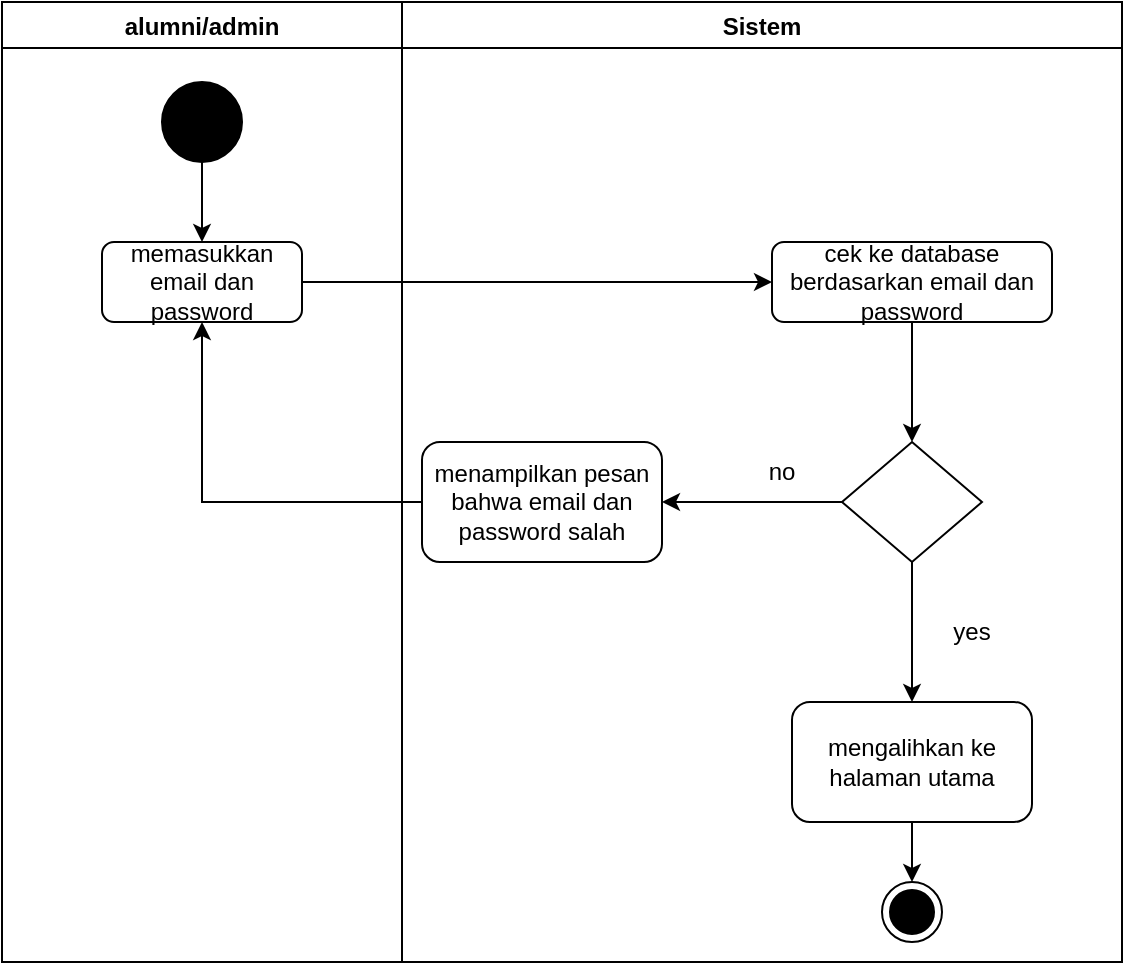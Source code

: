 <mxfile version="20.0.4" type="github">
  <diagram id="P_5Exqcinh2wY1HSjJye" name="Page-1">
    <mxGraphModel dx="828" dy="483" grid="1" gridSize="10" guides="1" tooltips="1" connect="1" arrows="1" fold="1" page="1" pageScale="1" pageWidth="850" pageHeight="1100" math="0" shadow="0">
      <root>
        <mxCell id="0" />
        <mxCell id="1" parent="0" />
        <mxCell id="Eo39ov_3Lsh5uql5R_oe-1" value="alumni/admin" style="swimlane;" parent="1" vertex="1">
          <mxGeometry x="180" y="40" width="200" height="480" as="geometry" />
        </mxCell>
        <mxCell id="Eo39ov_3Lsh5uql5R_oe-19" value="" style="edgeStyle=orthogonalEdgeStyle;rounded=0;orthogonalLoop=1;jettySize=auto;html=1;" parent="Eo39ov_3Lsh5uql5R_oe-1" source="Eo39ov_3Lsh5uql5R_oe-3" target="Eo39ov_3Lsh5uql5R_oe-4" edge="1">
          <mxGeometry relative="1" as="geometry" />
        </mxCell>
        <mxCell id="Eo39ov_3Lsh5uql5R_oe-3" value="" style="ellipse;whiteSpace=wrap;html=1;aspect=fixed;fillColor=#000000;" parent="Eo39ov_3Lsh5uql5R_oe-1" vertex="1">
          <mxGeometry x="80" y="40" width="40" height="40" as="geometry" />
        </mxCell>
        <mxCell id="Eo39ov_3Lsh5uql5R_oe-4" value="memasukkan email dan password" style="rounded=1;whiteSpace=wrap;html=1;fillColor=#FFFFFF;" parent="Eo39ov_3Lsh5uql5R_oe-1" vertex="1">
          <mxGeometry x="50" y="120" width="100" height="40" as="geometry" />
        </mxCell>
        <mxCell id="Eo39ov_3Lsh5uql5R_oe-2" value="Sistem" style="swimlane;" parent="1" vertex="1">
          <mxGeometry x="380" y="40" width="360" height="480" as="geometry" />
        </mxCell>
        <mxCell id="Eo39ov_3Lsh5uql5R_oe-12" value="" style="edgeStyle=orthogonalEdgeStyle;rounded=0;orthogonalLoop=1;jettySize=auto;html=1;" parent="Eo39ov_3Lsh5uql5R_oe-2" source="Eo39ov_3Lsh5uql5R_oe-5" target="Eo39ov_3Lsh5uql5R_oe-6" edge="1">
          <mxGeometry relative="1" as="geometry" />
        </mxCell>
        <mxCell id="Eo39ov_3Lsh5uql5R_oe-5" value="cek ke database berdasarkan email dan password" style="rounded=1;whiteSpace=wrap;html=1;fillColor=#FFFFFF;" parent="Eo39ov_3Lsh5uql5R_oe-2" vertex="1">
          <mxGeometry x="185" y="120" width="140" height="40" as="geometry" />
        </mxCell>
        <mxCell id="Eo39ov_3Lsh5uql5R_oe-9" value="" style="edgeStyle=orthogonalEdgeStyle;rounded=0;orthogonalLoop=1;jettySize=auto;html=1;" parent="Eo39ov_3Lsh5uql5R_oe-2" source="Eo39ov_3Lsh5uql5R_oe-6" target="Eo39ov_3Lsh5uql5R_oe-8" edge="1">
          <mxGeometry relative="1" as="geometry" />
        </mxCell>
        <mxCell id="Eo39ov_3Lsh5uql5R_oe-11" value="" style="edgeStyle=orthogonalEdgeStyle;rounded=0;orthogonalLoop=1;jettySize=auto;html=1;" parent="Eo39ov_3Lsh5uql5R_oe-2" source="Eo39ov_3Lsh5uql5R_oe-6" target="Eo39ov_3Lsh5uql5R_oe-7" edge="1">
          <mxGeometry relative="1" as="geometry" />
        </mxCell>
        <mxCell id="Eo39ov_3Lsh5uql5R_oe-6" value="" style="rhombus;whiteSpace=wrap;html=1;fillColor=#FFFFFF;" parent="Eo39ov_3Lsh5uql5R_oe-2" vertex="1">
          <mxGeometry x="220" y="220" width="70" height="60" as="geometry" />
        </mxCell>
        <mxCell id="Eo39ov_3Lsh5uql5R_oe-7" value="menampilkan pesan bahwa email dan password salah" style="rounded=1;whiteSpace=wrap;html=1;fillColor=#FFFFFF;" parent="Eo39ov_3Lsh5uql5R_oe-2" vertex="1">
          <mxGeometry x="10" y="220" width="120" height="60" as="geometry" />
        </mxCell>
        <mxCell id="Eo39ov_3Lsh5uql5R_oe-21" value="" style="edgeStyle=orthogonalEdgeStyle;rounded=0;orthogonalLoop=1;jettySize=auto;html=1;" parent="Eo39ov_3Lsh5uql5R_oe-2" source="Eo39ov_3Lsh5uql5R_oe-8" target="Eo39ov_3Lsh5uql5R_oe-20" edge="1">
          <mxGeometry relative="1" as="geometry" />
        </mxCell>
        <mxCell id="Eo39ov_3Lsh5uql5R_oe-8" value="mengalihkan ke halaman utama" style="rounded=1;whiteSpace=wrap;html=1;fillColor=#FFFFFF;" parent="Eo39ov_3Lsh5uql5R_oe-2" vertex="1">
          <mxGeometry x="195" y="350" width="120" height="60" as="geometry" />
        </mxCell>
        <mxCell id="Eo39ov_3Lsh5uql5R_oe-20" value="" style="ellipse;html=1;shape=endState;fillColor=#000000;strokeColor=#000000;" parent="Eo39ov_3Lsh5uql5R_oe-2" vertex="1">
          <mxGeometry x="240" y="440" width="30" height="30" as="geometry" />
        </mxCell>
        <mxCell id="Eo39ov_3Lsh5uql5R_oe-22" value="no" style="text;html=1;strokeColor=none;fillColor=none;align=center;verticalAlign=middle;whiteSpace=wrap;rounded=0;" parent="Eo39ov_3Lsh5uql5R_oe-2" vertex="1">
          <mxGeometry x="160" y="220" width="60" height="30" as="geometry" />
        </mxCell>
        <mxCell id="Eo39ov_3Lsh5uql5R_oe-23" value="yes" style="text;html=1;strokeColor=none;fillColor=none;align=center;verticalAlign=middle;whiteSpace=wrap;rounded=0;" parent="Eo39ov_3Lsh5uql5R_oe-2" vertex="1">
          <mxGeometry x="255" y="300" width="60" height="30" as="geometry" />
        </mxCell>
        <mxCell id="Eo39ov_3Lsh5uql5R_oe-14" value="" style="edgeStyle=orthogonalEdgeStyle;rounded=0;orthogonalLoop=1;jettySize=auto;html=1;entryX=0;entryY=0.5;entryDx=0;entryDy=0;" parent="1" source="Eo39ov_3Lsh5uql5R_oe-4" target="Eo39ov_3Lsh5uql5R_oe-5" edge="1">
          <mxGeometry relative="1" as="geometry">
            <mxPoint x="560" y="180" as="targetPoint" />
          </mxGeometry>
        </mxCell>
        <mxCell id="Eo39ov_3Lsh5uql5R_oe-18" value="" style="edgeStyle=orthogonalEdgeStyle;rounded=0;orthogonalLoop=1;jettySize=auto;html=1;entryX=0.5;entryY=1;entryDx=0;entryDy=0;" parent="1" source="Eo39ov_3Lsh5uql5R_oe-7" target="Eo39ov_3Lsh5uql5R_oe-4" edge="1">
          <mxGeometry relative="1" as="geometry">
            <mxPoint x="280" y="210" as="targetPoint" />
          </mxGeometry>
        </mxCell>
      </root>
    </mxGraphModel>
  </diagram>
</mxfile>
